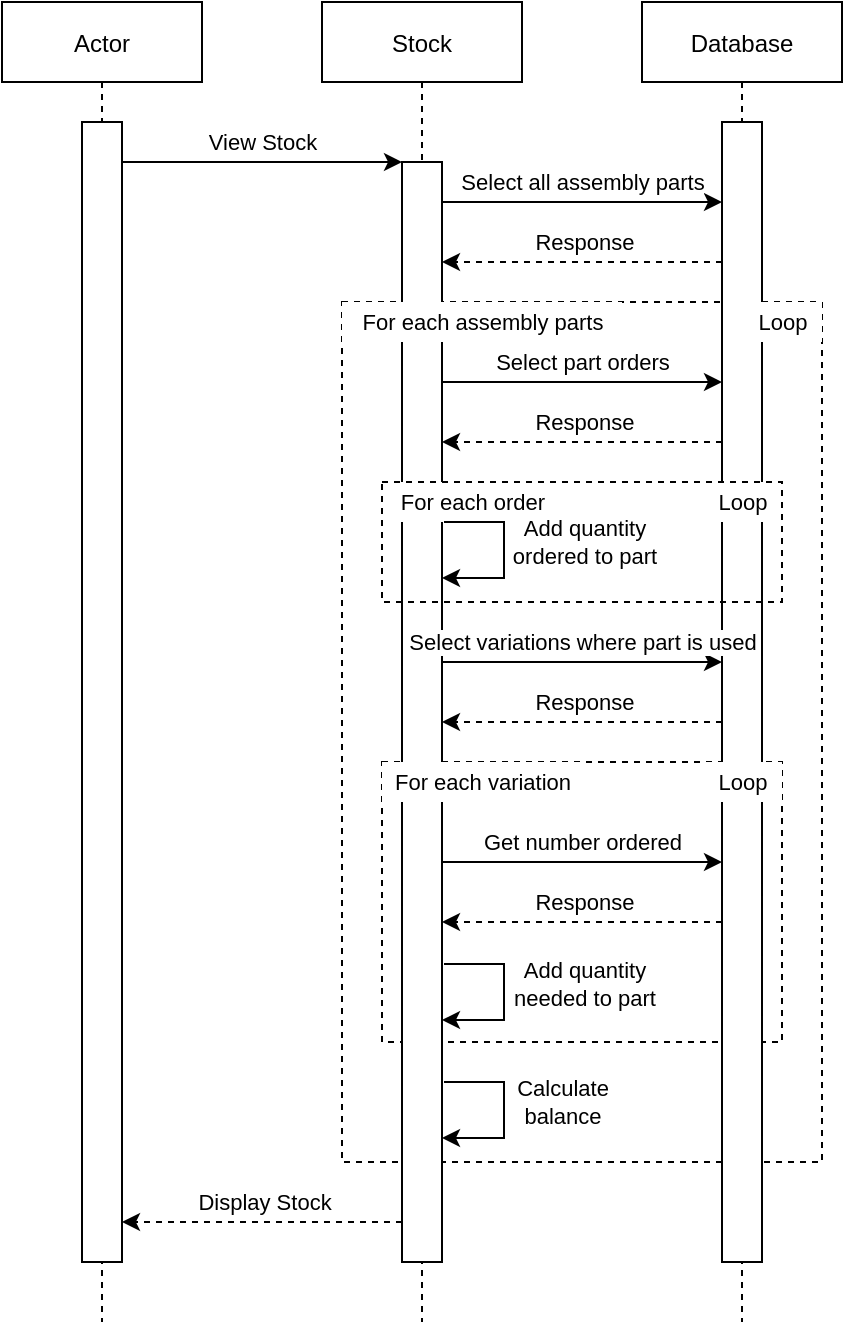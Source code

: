 <mxfile version="14.7.7" type="device"><diagram id="kgpKYQtTHZ0yAKxKKP6v" name="Page-1"><mxGraphModel dx="1422" dy="794" grid="1" gridSize="10" guides="1" tooltips="1" connect="1" arrows="1" fold="1" page="1" pageScale="1" pageWidth="850" pageHeight="1100" background="none" math="0" shadow="0"><root><mxCell id="0"/><mxCell id="1" parent="0"/><mxCell id="iy4qeut0ReiWx5LH847t-63" value="" style="rounded=0;whiteSpace=wrap;html=1;dashed=1;fontSize=11;fillColor=none;" vertex="1" parent="1"><mxGeometry x="310" y="480" width="200" height="140" as="geometry"/></mxCell><mxCell id="iy4qeut0ReiWx5LH847t-50" value="" style="rounded=0;whiteSpace=wrap;html=1;dashed=1;fontSize=11;fillColor=none;" vertex="1" parent="1"><mxGeometry x="290" y="250" width="240" height="430" as="geometry"/></mxCell><mxCell id="iy4qeut0ReiWx5LH847t-1" value="Stock" style="shape=umlLifeline;perimeter=lifelinePerimeter;container=1;collapsible=0;recursiveResize=0;rounded=0;shadow=0;strokeWidth=1;" vertex="1" parent="1"><mxGeometry x="280" y="100" width="100" height="660" as="geometry"/></mxCell><mxCell id="iy4qeut0ReiWx5LH847t-3" value="" style="rounded=0;whiteSpace=wrap;html=1;fontSize=9;" vertex="1" parent="1"><mxGeometry x="320" y="180" width="20" height="550" as="geometry"/></mxCell><mxCell id="iy4qeut0ReiWx5LH847t-4" value="" style="endArrow=classic;html=1;fontSize=11;" edge="1" parent="1"><mxGeometry width="50" height="50" relative="1" as="geometry"><mxPoint x="180" y="180" as="sourcePoint"/><mxPoint x="320" y="180" as="targetPoint"/></mxGeometry></mxCell><mxCell id="iy4qeut0ReiWx5LH847t-5" value="View Stock" style="edgeLabel;html=1;align=center;verticalAlign=middle;resizable=0;points=[];fontSize=11;" vertex="1" connectable="0" parent="iy4qeut0ReiWx5LH847t-4"><mxGeometry x="-0.154" relative="1" as="geometry"><mxPoint x="10.69" y="-10" as="offset"/></mxGeometry></mxCell><mxCell id="iy4qeut0ReiWx5LH847t-7" value="Actor" style="shape=umlLifeline;perimeter=lifelinePerimeter;container=1;collapsible=0;recursiveResize=0;rounded=0;shadow=0;strokeWidth=1;" vertex="1" parent="1"><mxGeometry x="120" y="100" width="100" height="660" as="geometry"/></mxCell><mxCell id="iy4qeut0ReiWx5LH847t-8" value="" style="rounded=0;whiteSpace=wrap;html=1;fontSize=9;" vertex="1" parent="iy4qeut0ReiWx5LH847t-7"><mxGeometry x="40" y="60" width="20" height="570" as="geometry"/></mxCell><mxCell id="iy4qeut0ReiWx5LH847t-12" value="Database" style="shape=umlLifeline;perimeter=lifelinePerimeter;container=1;collapsible=0;recursiveResize=0;rounded=0;shadow=0;strokeWidth=1;" vertex="1" parent="1"><mxGeometry x="440" y="100" width="100" height="660" as="geometry"/></mxCell><mxCell id="iy4qeut0ReiWx5LH847t-13" value="" style="rounded=0;whiteSpace=wrap;html=1;fontSize=9;" vertex="1" parent="iy4qeut0ReiWx5LH847t-12"><mxGeometry x="40" y="60" width="20" height="570" as="geometry"/></mxCell><mxCell id="iy4qeut0ReiWx5LH847t-62" value="&lt;font style=&quot;font-size: 11px&quot;&gt;Loop&lt;/font&gt;" style="text;html=1;align=center;verticalAlign=middle;resizable=0;points=[];autosize=1;fontSize=9;fillColor=#ffffff;" vertex="1" parent="iy4qeut0ReiWx5LH847t-12"><mxGeometry x="30" y="240" width="40" height="20" as="geometry"/></mxCell><mxCell id="iy4qeut0ReiWx5LH847t-18" value="" style="endArrow=classic;html=1;fontSize=11;entryX=0.493;entryY=0.327;entryDx=0;entryDy=0;entryPerimeter=0;dashed=1;" edge="1" parent="1"><mxGeometry width="50" height="50" relative="1" as="geometry"><mxPoint x="480" y="230" as="sourcePoint"/><mxPoint x="340" y="230" as="targetPoint"/></mxGeometry></mxCell><mxCell id="iy4qeut0ReiWx5LH847t-19" value="Response" style="edgeLabel;html=1;align=center;verticalAlign=middle;resizable=0;points=[];fontSize=11;" vertex="1" connectable="0" parent="iy4qeut0ReiWx5LH847t-18"><mxGeometry x="-0.154" relative="1" as="geometry"><mxPoint x="-10.69" y="-9.9" as="offset"/></mxGeometry></mxCell><mxCell id="iy4qeut0ReiWx5LH847t-21" value="&lt;font style=&quot;font-size: 11px&quot;&gt;For each assembly parts&lt;/font&gt;" style="text;html=1;align=center;verticalAlign=middle;resizable=0;points=[];autosize=1;fontSize=9;fillColor=#ffffff;" vertex="1" parent="1"><mxGeometry x="290" y="250" width="140" height="20" as="geometry"/></mxCell><mxCell id="iy4qeut0ReiWx5LH847t-47" value="" style="endArrow=classic;html=1;fontSize=11;" edge="1" parent="1"><mxGeometry width="50" height="50" relative="1" as="geometry"><mxPoint x="340" y="200" as="sourcePoint"/><mxPoint x="480" y="200" as="targetPoint"/></mxGeometry></mxCell><mxCell id="iy4qeut0ReiWx5LH847t-48" value="Select all assembly parts" style="edgeLabel;html=1;align=center;verticalAlign=middle;resizable=0;points=[];fontSize=11;" vertex="1" connectable="0" parent="iy4qeut0ReiWx5LH847t-47"><mxGeometry x="-0.154" relative="1" as="geometry"><mxPoint x="10.69" y="-10" as="offset"/></mxGeometry></mxCell><mxCell id="iy4qeut0ReiWx5LH847t-52" value="" style="endArrow=classic;html=1;fontSize=11;" edge="1" parent="1"><mxGeometry width="50" height="50" relative="1" as="geometry"><mxPoint x="340" y="290" as="sourcePoint"/><mxPoint x="480" y="290" as="targetPoint"/></mxGeometry></mxCell><mxCell id="iy4qeut0ReiWx5LH847t-53" value="Select part orders" style="edgeLabel;html=1;align=center;verticalAlign=middle;resizable=0;points=[];fontSize=11;" vertex="1" connectable="0" parent="iy4qeut0ReiWx5LH847t-52"><mxGeometry x="-0.154" relative="1" as="geometry"><mxPoint x="10.69" y="-10" as="offset"/></mxGeometry></mxCell><mxCell id="iy4qeut0ReiWx5LH847t-54" value="" style="endArrow=classic;html=1;fontSize=11;entryX=0.493;entryY=0.327;entryDx=0;entryDy=0;entryPerimeter=0;dashed=1;" edge="1" parent="1"><mxGeometry width="50" height="50" relative="1" as="geometry"><mxPoint x="480" y="320" as="sourcePoint"/><mxPoint x="340" y="320" as="targetPoint"/></mxGeometry></mxCell><mxCell id="iy4qeut0ReiWx5LH847t-55" value="Response" style="edgeLabel;html=1;align=center;verticalAlign=middle;resizable=0;points=[];fontSize=11;" vertex="1" connectable="0" parent="iy4qeut0ReiWx5LH847t-54"><mxGeometry x="-0.154" relative="1" as="geometry"><mxPoint x="-10.69" y="-9.9" as="offset"/></mxGeometry></mxCell><mxCell id="iy4qeut0ReiWx5LH847t-59" value="&lt;font style=&quot;font-size: 11px&quot;&gt;For each order&lt;/font&gt;" style="text;html=1;align=center;verticalAlign=middle;resizable=0;points=[];autosize=1;fontSize=9;fillColor=#ffffff;" vertex="1" parent="1"><mxGeometry x="310" y="340" width="90" height="20" as="geometry"/></mxCell><mxCell id="iy4qeut0ReiWx5LH847t-61" value="&lt;font style=&quot;font-size: 11px&quot;&gt;Loop&lt;/font&gt;" style="text;html=1;align=center;verticalAlign=middle;resizable=0;points=[];autosize=1;fontSize=9;fillColor=#ffffff;" vertex="1" parent="1"><mxGeometry x="490" y="250" width="40" height="20" as="geometry"/></mxCell><mxCell id="iy4qeut0ReiWx5LH847t-56" value="" style="endArrow=classic;html=1;fontSize=11;rounded=0;" edge="1" parent="1"><mxGeometry width="50" height="50" relative="1" as="geometry"><mxPoint x="341" y="360" as="sourcePoint"/><mxPoint x="340" y="388" as="targetPoint"/><Array as="points"><mxPoint x="371" y="360"/><mxPoint x="371" y="388"/></Array></mxGeometry></mxCell><mxCell id="iy4qeut0ReiWx5LH847t-57" value="Add quantity&lt;br&gt;ordered to part" style="edgeLabel;html=1;align=center;verticalAlign=middle;resizable=0;points=[];fontSize=11;" vertex="1" connectable="0" parent="iy4qeut0ReiWx5LH847t-56"><mxGeometry x="-0.154" relative="1" as="geometry"><mxPoint x="40" y="2" as="offset"/></mxGeometry></mxCell><mxCell id="iy4qeut0ReiWx5LH847t-64" value="&lt;font style=&quot;font-size: 11px&quot;&gt;Loop&lt;/font&gt;" style="text;html=1;align=center;verticalAlign=middle;resizable=0;points=[];autosize=1;fontSize=9;fillColor=#ffffff;" vertex="1" parent="1"><mxGeometry x="470" y="480" width="40" height="20" as="geometry"/></mxCell><mxCell id="iy4qeut0ReiWx5LH847t-65" value="" style="endArrow=classic;html=1;fontSize=11;" edge="1" parent="1"><mxGeometry width="50" height="50" relative="1" as="geometry"><mxPoint x="340" y="430" as="sourcePoint"/><mxPoint x="480" y="430" as="targetPoint"/></mxGeometry></mxCell><mxCell id="iy4qeut0ReiWx5LH847t-66" value="Select variations where part is used" style="edgeLabel;html=1;align=center;verticalAlign=middle;resizable=0;points=[];fontSize=11;" vertex="1" connectable="0" parent="iy4qeut0ReiWx5LH847t-65"><mxGeometry x="-0.154" relative="1" as="geometry"><mxPoint x="10.69" y="-10" as="offset"/></mxGeometry></mxCell><mxCell id="iy4qeut0ReiWx5LH847t-67" value="" style="endArrow=classic;html=1;fontSize=11;entryX=0.493;entryY=0.327;entryDx=0;entryDy=0;entryPerimeter=0;dashed=1;" edge="1" parent="1"><mxGeometry width="50" height="50" relative="1" as="geometry"><mxPoint x="480" y="460" as="sourcePoint"/><mxPoint x="340" y="460" as="targetPoint"/></mxGeometry></mxCell><mxCell id="iy4qeut0ReiWx5LH847t-68" value="Response" style="edgeLabel;html=1;align=center;verticalAlign=middle;resizable=0;points=[];fontSize=11;" vertex="1" connectable="0" parent="iy4qeut0ReiWx5LH847t-67"><mxGeometry x="-0.154" relative="1" as="geometry"><mxPoint x="-10.69" y="-9.9" as="offset"/></mxGeometry></mxCell><mxCell id="iy4qeut0ReiWx5LH847t-69" value="&lt;font style=&quot;font-size: 11px&quot;&gt;For each variation&lt;/font&gt;" style="text;html=1;align=center;verticalAlign=middle;resizable=0;points=[];autosize=1;fontSize=9;fillColor=#ffffff;" vertex="1" parent="1"><mxGeometry x="310" y="480" width="100" height="20" as="geometry"/></mxCell><mxCell id="iy4qeut0ReiWx5LH847t-70" value="" style="endArrow=classic;html=1;fontSize=11;rounded=0;" edge="1" parent="1"><mxGeometry width="50" height="50" relative="1" as="geometry"><mxPoint x="341" y="581" as="sourcePoint"/><mxPoint x="340" y="609" as="targetPoint"/><Array as="points"><mxPoint x="371" y="581"/><mxPoint x="371" y="609"/></Array></mxGeometry></mxCell><mxCell id="iy4qeut0ReiWx5LH847t-71" value="Add quantity&lt;br&gt;needed to part" style="edgeLabel;html=1;align=center;verticalAlign=middle;resizable=0;points=[];fontSize=11;" vertex="1" connectable="0" parent="iy4qeut0ReiWx5LH847t-70"><mxGeometry x="-0.154" relative="1" as="geometry"><mxPoint x="40" y="2" as="offset"/></mxGeometry></mxCell><mxCell id="iy4qeut0ReiWx5LH847t-72" value="" style="endArrow=classic;html=1;fontSize=11;" edge="1" parent="1"><mxGeometry width="50" height="50" relative="1" as="geometry"><mxPoint x="340" y="530" as="sourcePoint"/><mxPoint x="480" y="530" as="targetPoint"/></mxGeometry></mxCell><mxCell id="iy4qeut0ReiWx5LH847t-73" value="Get number ordered" style="edgeLabel;html=1;align=center;verticalAlign=middle;resizable=0;points=[];fontSize=11;" vertex="1" connectable="0" parent="iy4qeut0ReiWx5LH847t-72"><mxGeometry x="-0.154" relative="1" as="geometry"><mxPoint x="10.69" y="-10" as="offset"/></mxGeometry></mxCell><mxCell id="iy4qeut0ReiWx5LH847t-74" value="" style="endArrow=classic;html=1;fontSize=11;entryX=0.493;entryY=0.327;entryDx=0;entryDy=0;entryPerimeter=0;dashed=1;" edge="1" parent="1"><mxGeometry width="50" height="50" relative="1" as="geometry"><mxPoint x="480" y="560" as="sourcePoint"/><mxPoint x="340" y="560" as="targetPoint"/></mxGeometry></mxCell><mxCell id="iy4qeut0ReiWx5LH847t-75" value="Response" style="edgeLabel;html=1;align=center;verticalAlign=middle;resizable=0;points=[];fontSize=11;" vertex="1" connectable="0" parent="iy4qeut0ReiWx5LH847t-74"><mxGeometry x="-0.154" relative="1" as="geometry"><mxPoint x="-10.69" y="-9.9" as="offset"/></mxGeometry></mxCell><mxCell id="iy4qeut0ReiWx5LH847t-80" value="" style="endArrow=classic;html=1;fontSize=11;rounded=0;" edge="1" parent="1"><mxGeometry width="50" height="50" relative="1" as="geometry"><mxPoint x="341" y="640" as="sourcePoint"/><mxPoint x="340" y="668" as="targetPoint"/><Array as="points"><mxPoint x="371" y="640"/><mxPoint x="371" y="668"/></Array></mxGeometry></mxCell><mxCell id="iy4qeut0ReiWx5LH847t-81" value="Calculate &lt;br&gt;balance" style="edgeLabel;html=1;align=center;verticalAlign=middle;resizable=0;points=[];fontSize=11;" vertex="1" connectable="0" parent="iy4qeut0ReiWx5LH847t-80"><mxGeometry x="-0.154" relative="1" as="geometry"><mxPoint x="29" y="2" as="offset"/></mxGeometry></mxCell><mxCell id="iy4qeut0ReiWx5LH847t-82" value="" style="endArrow=classic;html=1;fontSize=11;entryX=0.493;entryY=0.327;entryDx=0;entryDy=0;entryPerimeter=0;dashed=1;" edge="1" parent="1"><mxGeometry width="50" height="50" relative="1" as="geometry"><mxPoint x="320" y="710" as="sourcePoint"/><mxPoint x="180" y="710" as="targetPoint"/></mxGeometry></mxCell><mxCell id="iy4qeut0ReiWx5LH847t-83" value="Display Stock" style="edgeLabel;html=1;align=center;verticalAlign=middle;resizable=0;points=[];fontSize=11;" vertex="1" connectable="0" parent="iy4qeut0ReiWx5LH847t-82"><mxGeometry x="-0.154" relative="1" as="geometry"><mxPoint x="-10.69" y="-9.9" as="offset"/></mxGeometry></mxCell><mxCell id="iy4qeut0ReiWx5LH847t-58" value="" style="rounded=0;whiteSpace=wrap;html=1;dashed=1;fontSize=11;fillColor=none;" vertex="1" parent="1"><mxGeometry x="310" y="340" width="200" height="60" as="geometry"/></mxCell></root></mxGraphModel></diagram></mxfile>
